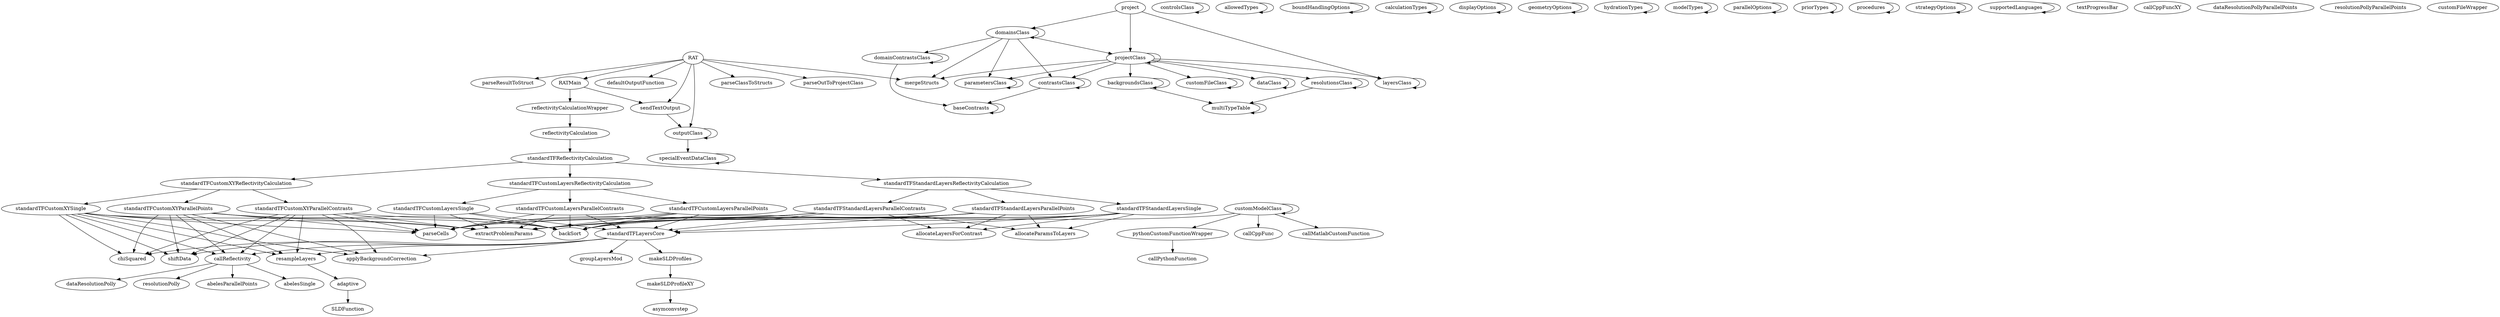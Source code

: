 /* Created by mdot for Matlab */
digraph m2html {
  RAT -> RATMain;
  RAT -> defaultOutputFunction;
  RAT -> outputClass;
  RAT -> sendTextOutput;
  RAT -> parseClassToStructs;
  RAT -> parseOutToProjectClass;
  RAT -> parseResultToStruct;
  RAT -> mergeStructs;
  RATMain -> sendTextOutput;
  RATMain -> reflectivityCalculationWrapper;
  controlsClass -> controlsClass;
  allowedTypes -> allowedTypes;
  boundHandlingOptions -> boundHandlingOptions;
  calculationTypes -> calculationTypes;
  displayOptions -> displayOptions;
  geometryOptions -> geometryOptions;
  hydrationTypes -> hydrationTypes;
  modelTypes -> modelTypes;
  parallelOptions -> parallelOptions;
  priorTypes -> priorTypes;
  procedures -> procedures;
  strategyOptions -> strategyOptions;
  supportedLanguages -> supportedLanguages;
  outputClass -> outputClass;
  outputClass -> specialEventDataClass;
  sendTextOutput -> outputClass;
  specialEventDataClass -> specialEventDataClass;
  project -> domainsClass;
  project -> layersClass;
  project -> projectClass;
  backgroundsClass -> backgroundsClass;
  backgroundsClass -> multiTypeTable;
  baseContrasts -> baseContrasts;
  contrastsClass -> baseContrasts;
  contrastsClass -> contrastsClass;
  customFileClass -> customFileClass;
  dataClass -> dataClass;
  domainContrastsClass -> baseContrasts;
  domainContrastsClass -> domainContrastsClass;
  domainsClass -> contrastsClass;
  domainsClass -> domainContrastsClass;
  domainsClass -> domainsClass;
  domainsClass -> mergeStructs;
  domainsClass -> parametersClass;
  domainsClass -> projectClass;
  layersClass -> layersClass;
  multiTypeTable -> multiTypeTable;
  parametersClass -> parametersClass;
  projectClass -> backgroundsClass;
  projectClass -> contrastsClass;
  projectClass -> customFileClass;
  projectClass -> dataClass;
  projectClass -> layersClass;
  projectClass -> mergeStructs;
  projectClass -> parametersClass;
  projectClass -> projectClass;
  projectClass -> resolutionsClass;
  resolutionsClass -> multiTypeTable;
  resolutionsClass -> resolutionsClass;
  pythonCustomFunctionWrapper -> callPythonFunction;
  callReflectivity -> abelesParallelPoints;
  callReflectivity -> abelesSingle;
  callReflectivity -> dataResolutionPolly;
  callReflectivity -> resolutionPolly;
  customModelClass -> backSort;
  customModelClass -> callCppFunc;
  customModelClass -> callMatlabCustomFunction;
  customModelClass -> pythonCustomFunctionWrapper;
  customModelClass -> customModelClass;
  makeSLDProfileXY -> asymconvstep;
  makeSLDProfiles -> makeSLDProfileXY;
  adaptive -> SLDFunction;
  resampleLayers -> adaptive;
  reflectivityCalculation -> standardTFReflectivityCalculation;
  reflectivityCalculationWrapper -> reflectivityCalculation;
  standardTFCustomLayersParallelContrasts -> extractProblemParams;
  standardTFCustomLayersParallelContrasts -> parseCells;
  standardTFCustomLayersParallelContrasts -> backSort;
  standardTFCustomLayersParallelContrasts -> standardTFLayersCore;
  standardTFCustomLayersParallelPoints -> extractProblemParams;
  standardTFCustomLayersParallelPoints -> parseCells;
  standardTFCustomLayersParallelPoints -> backSort;
  standardTFCustomLayersParallelPoints -> standardTFLayersCore;
  standardTFCustomLayersSingle -> extractProblemParams;
  standardTFCustomLayersSingle -> parseCells;
  standardTFCustomLayersSingle -> backSort;
  standardTFCustomLayersSingle -> standardTFLayersCore;
  standardTFCustomXYParallelContrasts -> extractProblemParams;
  standardTFCustomXYParallelContrasts -> parseCells;
  standardTFCustomXYParallelContrasts -> backSort;
  standardTFCustomXYParallelContrasts -> applyBackgroundCorrection;
  standardTFCustomXYParallelContrasts -> callReflectivity;
  standardTFCustomXYParallelContrasts -> chiSquared;
  standardTFCustomXYParallelContrasts -> resampleLayers;
  standardTFCustomXYParallelContrasts -> shiftData;
  standardTFCustomXYParallelPoints -> extractProblemParams;
  standardTFCustomXYParallelPoints -> parseCells;
  standardTFCustomXYParallelPoints -> backSort;
  standardTFCustomXYParallelPoints -> applyBackgroundCorrection;
  standardTFCustomXYParallelPoints -> callReflectivity;
  standardTFCustomXYParallelPoints -> chiSquared;
  standardTFCustomXYParallelPoints -> resampleLayers;
  standardTFCustomXYParallelPoints -> shiftData;
  standardTFCustomXYSingle -> extractProblemParams;
  standardTFCustomXYSingle -> parseCells;
  standardTFCustomXYSingle -> backSort;
  standardTFCustomXYSingle -> applyBackgroundCorrection;
  standardTFCustomXYSingle -> callReflectivity;
  standardTFCustomXYSingle -> chiSquared;
  standardTFCustomXYSingle -> resampleLayers;
  standardTFCustomXYSingle -> shiftData;
  standardTFStandardLayersParallelContrasts -> extractProblemParams;
  standardTFStandardLayersParallelContrasts -> parseCells;
  standardTFStandardLayersParallelContrasts -> backSort;
  standardTFStandardLayersParallelContrasts -> allocateLayersForContrast;
  standardTFStandardLayersParallelContrasts -> allocateParamsToLayers;
  standardTFStandardLayersParallelContrasts -> standardTFLayersCore;
  standardTFStandardLayersParallelPoints -> extractProblemParams;
  standardTFStandardLayersParallelPoints -> parseCells;
  standardTFStandardLayersParallelPoints -> backSort;
  standardTFStandardLayersParallelPoints -> allocateLayersForContrast;
  standardTFStandardLayersParallelPoints -> allocateParamsToLayers;
  standardTFStandardLayersParallelPoints -> standardTFLayersCore;
  standardTFStandardLayersSingle -> extractProblemParams;
  standardTFStandardLayersSingle -> parseCells;
  standardTFStandardLayersSingle -> backSort;
  standardTFStandardLayersSingle -> allocateLayersForContrast;
  standardTFStandardLayersSingle -> allocateParamsToLayers;
  standardTFStandardLayersSingle -> standardTFLayersCore;
  standardTFCustomLayersReflectivityCalculation -> standardTFCustomLayersParallelContrasts;
  standardTFCustomLayersReflectivityCalculation -> standardTFCustomLayersParallelPoints;
  standardTFCustomLayersReflectivityCalculation -> standardTFCustomLayersSingle;
  standardTFCustomXYReflectivityCalculation -> standardTFCustomXYParallelContrasts;
  standardTFCustomXYReflectivityCalculation -> standardTFCustomXYParallelPoints;
  standardTFCustomXYReflectivityCalculation -> standardTFCustomXYSingle;
  standardTFLayersCore -> applyBackgroundCorrection;
  standardTFLayersCore -> callReflectivity;
  standardTFLayersCore -> chiSquared;
  standardTFLayersCore -> groupLayersMod;
  standardTFLayersCore -> makeSLDProfiles;
  standardTFLayersCore -> resampleLayers;
  standardTFLayersCore -> shiftData;
  standardTFReflectivityCalculation -> standardTFCustomLayersReflectivityCalculation;
  standardTFReflectivityCalculation -> standardTFCustomXYReflectivityCalculation;
  standardTFReflectivityCalculation -> standardTFStandardLayersReflectivityCalculation;
  standardTFStandardLayersReflectivityCalculation -> standardTFStandardLayersParallelContrasts;
  standardTFStandardLayersReflectivityCalculation -> standardTFStandardLayersParallelPoints;
  standardTFStandardLayersReflectivityCalculation -> standardTFStandardLayersSingle;

  RAT [URL="API/RAT.html"];
  RATMain [URL="API/RATMain.html"];
  controlsClass [URL="API/controlsClass/controlsClass.html"];
  allowedTypes [URL="API/enums/allowedTypes.html"];
  boundHandlingOptions [URL="API/enums/boundHandlingOptions.html"];
  calculationTypes [URL="API/enums/calculationTypes.html"];
  displayOptions [URL="API/enums/displayOptions.html"];
  geometryOptions [URL="API/enums/geometryOptions.html"];
  hydrationTypes [URL="API/enums/hydrationTypes.html"];
  modelTypes [URL="API/enums/modelTypes.html"];
  parallelOptions [URL="API/enums/parallelOptions.html"];
  priorTypes [URL="API/enums/priorTypes.html"];
  procedures [URL="API/enums/procedures.html"];
  strategyOptions [URL="API/enums/strategyOptions.html"];
  supportedLanguages [URL="API/enums/supportedLanguages.html"];
  extractProblemParams [URL="API/extractProblemParams.html"];
  defaultOutputFunction [URL="API/outputFunction/defaultOutputFunction.html"];
  outputClass [URL="API/outputFunction/outputClass.html"];
  sendTextOutput [URL="API/outputFunction/sendTextOutput.html"];
  specialEventDataClass [URL="API/outputFunction/specialEventDataClass.html"];
  parseCells [URL="API/parseCells.html"];
  parseClassToStructs [URL="API/parseClassToStructs.html"];
  parseOutToProjectClass [URL="API/parseOutToProjectClass.html"];
  parseResultToStruct [URL="API/parseResultToStruct.html"];
  project [URL="API/project.html"];
  backgroundsClass [URL="API/projectClass/backgroundsClass.html"];
  baseContrasts [URL="API/projectClass/baseContrasts.html"];
  contrastsClass [URL="API/projectClass/contrastsClass.html"];
  customFileClass [URL="API/projectClass/customFileClass.html"];
  dataClass [URL="API/projectClass/dataClass.html"];
  domainContrastsClass [URL="API/projectClass/domainContrastsClass.html"];
  domainsClass [URL="API/projectClass/domainsClass.html"];
  layersClass [URL="API/projectClass/layersClass.html"];
  mergeStructs [URL="API/projectClass/mergeStructs.html"];
  multiTypeTable [URL="API/projectClass/multiTypeTable.html"];
  parametersClass [URL="API/projectClass/parametersClass.html"];
  projectClass [URL="API/projectClass/projectClass.html"];
  resolutionsClass [URL="API/projectClass/resolutionsClass.html"];
  textProgressBar [URL="API/textProgressBar.html"];
  backSort [URL="targetFunctions/common/backSort/backSort.html"];
  callCppFunc [URL="targetFunctions/common/callCustomFunction/callCppFunction/callCppFunc.html"];
  callCppFuncXY [URL="targetFunctions/common/callCustomFunction/callCppFunction/callCppFuncXY.html"];
  callMatlabCustomFunction [URL="targetFunctions/common/callCustomFunction/callMatlabFunction/callMatlabCustomFunction.html"];
  callPythonFunction [URL="targetFunctions/common/callCustomFunction/callPythonFunction/callPythonFunction.html"];
  pythonCustomFunctionWrapper [URL="targetFunctions/common/callCustomFunction/callPythonFunction/pythonCustomFunctionWrapper.html"];
  applyBackgroundCorrection [URL="targetFunctions/common/callReflectivity/applyBackgroundCorrection.html"];
  callReflectivity [URL="targetFunctions/common/callReflectivity/callReflectivity.html"];
  chiSquared [URL="targetFunctions/common/costFunctions/chiSquared/chiSquared.html"];
  customModelClass [URL="targetFunctions/common/customModelsClass/customModelClass.html"];
  allocateLayersForContrast [URL="targetFunctions/common/groupLayers/allocateLayersForContrast.html"];
  allocateParamsToLayers [URL="targetFunctions/common/groupLayers/allocateParamsToLayers.html"];
  groupLayersMod [URL="targetFunctions/common/groupLayers/groupLayersMod.html"];
  asymconvstep [URL="targetFunctions/common/makeSLDProfiles/asymconvstep.html"];
  makeSLDProfileXY [URL="targetFunctions/common/makeSLDProfiles/makeSLDProfileXY.html"];
  makeSLDProfiles [URL="targetFunctions/common/makeSLDProfiles/makeSLDProfiles.html"];
  abelesParallelPoints [URL="targetFunctions/common/reflectivityCalculations/abeles/abelesParallelPoints.html"];
  abelesSingle [URL="targetFunctions/common/reflectivityCalculations/abeles/abelesSingle.html"];
  SLDFunction [URL="targetFunctions/common/resampleLayers/SLDFunction.html"];
  adaptive [URL="targetFunctions/common/resampleLayers/adaptive.html"];
  resampleLayers [URL="targetFunctions/common/resampleLayers/resampleLayers.html"];
  dataResolutionPolly [URL="targetFunctions/common/resolutionFunctions/simpleGaussian/dataResolutionPolly.html"];
  dataResolutionPollyParallelPoints [URL="targetFunctions/common/resolutionFunctions/simpleGaussian/dataResolutionPollyParallelPoints.html"];
  resolutionPolly [URL="targetFunctions/common/resolutionFunctions/simpleGaussian/resolutionPolly.html"];
  resolutionPollyParallelPoints [URL="targetFunctions/common/resolutionFunctions/simpleGaussian/resolutionPollyParallelPoints.html"];
  shiftData [URL="targetFunctions/common/shiftData/shiftData.html"];
  reflectivityCalculation [URL="targetFunctions/reflectivityCalculation/reflectivityCalculation.html"];
  reflectivityCalculationWrapper [URL="targetFunctions/reflectivityCalculation/reflectivityCalculationWrapper.html"];
  customFileWrapper [URL="targetFunctions/standardTF/customLayers/customFileWrapper.html"];
  standardTFCustomLayersParallelContrasts [URL="targetFunctions/standardTF/customLayers/standardTFCustomLayersParallelContrasts.html"];
  standardTFCustomLayersParallelPoints [URL="targetFunctions/standardTF/customLayers/standardTFCustomLayersParallelPoints.html"];
  standardTFCustomLayersSingle [URL="targetFunctions/standardTF/customLayers/standardTFCustomLayersSingle.html"];
  standardTFCustomXYParallelContrasts [URL="targetFunctions/standardTF/customXY/standardTFCustomXYParallelContrasts.html"];
  standardTFCustomXYParallelPoints [URL="targetFunctions/standardTF/customXY/standardTFCustomXYParallelPoints.html"];
  standardTFCustomXYSingle [URL="targetFunctions/standardTF/customXY/standardTFCustomXYSingle.html"];
  standardTFStandardLayersParallelContrasts [URL="targetFunctions/standardTF/standardLayers/standardTFStandardLayersParallelContrasts.html"];
  standardTFStandardLayersParallelPoints [URL="targetFunctions/standardTF/standardLayers/standardTFStandardLayersParallelPoints.html"];
  standardTFStandardLayersSingle [URL="targetFunctions/standardTF/standardLayers/standardTFStandardLayersSingle.html"];
  standardTFCustomLayersReflectivityCalculation [URL="targetFunctions/standardTF/standardTFCustomLayersReflectivityCalculation.html"];
  standardTFCustomXYReflectivityCalculation [URL="targetFunctions/standardTF/standardTFCustomXYReflectivityCalculation.html"];
  standardTFLayersCore [URL="targetFunctions/standardTF/standardTFLayersCore.html"];
  standardTFReflectivityCalculation [URL="targetFunctions/standardTF/standardTFReflectivityCalculation.html"];
  standardTFStandardLayersReflectivityCalculation [URL="targetFunctions/standardTF/standardTFStandardLayersReflectivityCalculation.html"];
}